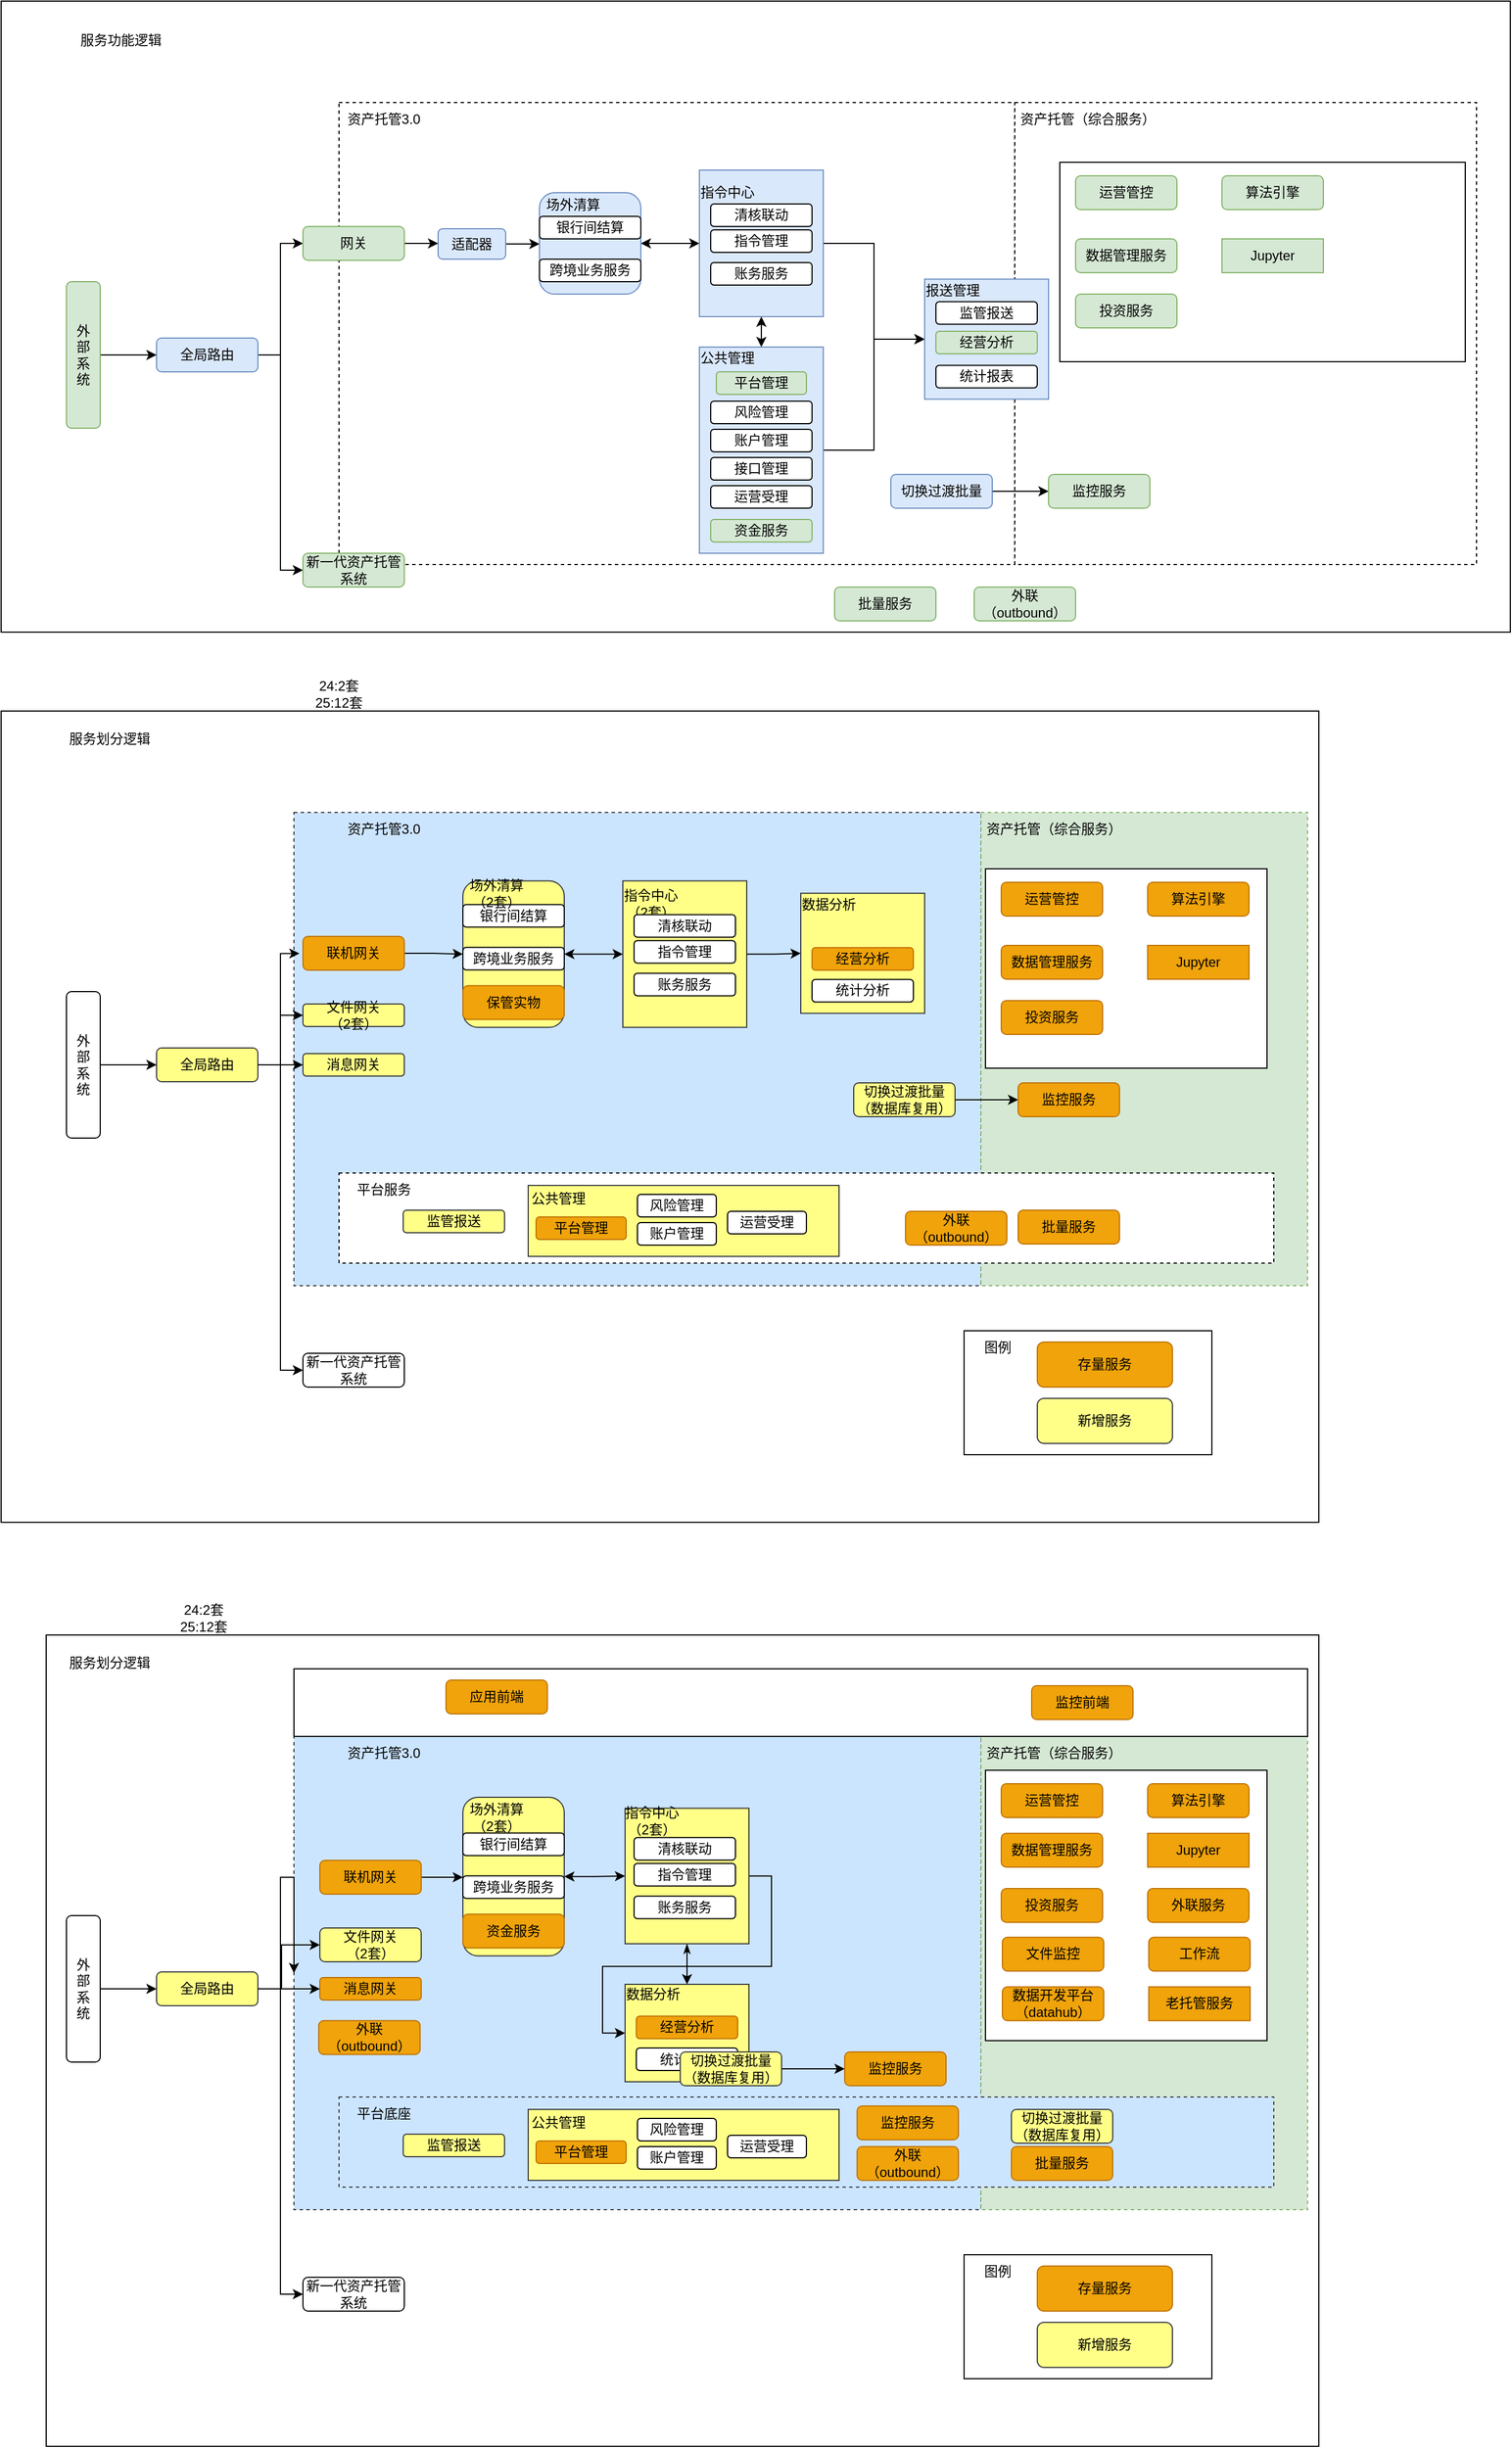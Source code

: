 <mxfile version="25.0.3">
  <diagram name="第 1 页" id="g7veUL_WX-F4NbfNP-a4">
    <mxGraphModel dx="2279" dy="1932" grid="1" gridSize="10" guides="1" tooltips="1" connect="1" arrows="1" fold="1" page="1" pageScale="1" pageWidth="827" pageHeight="1169" math="0" shadow="0">
      <root>
        <mxCell id="0" />
        <mxCell id="1" parent="0" />
        <mxCell id="0Vkvbfkp-Pfh3b7VRJ7F-2" value="" style="rounded=0;whiteSpace=wrap;html=1;" vertex="1" parent="1">
          <mxGeometry x="-160" y="-70" width="1340" height="560" as="geometry" />
        </mxCell>
        <mxCell id="0Vkvbfkp-Pfh3b7VRJ7F-57" style="edgeStyle=orthogonalEdgeStyle;rounded=0;orthogonalLoop=1;jettySize=auto;html=1;exitX=1;exitY=0.5;exitDx=0;exitDy=0;entryX=0;entryY=0.5;entryDx=0;entryDy=0;" edge="1" parent="1" source="0Vkvbfkp-Pfh3b7VRJ7F-50" target="0Vkvbfkp-Pfh3b7VRJ7F-56">
          <mxGeometry relative="1" as="geometry" />
        </mxCell>
        <mxCell id="0Vkvbfkp-Pfh3b7VRJ7F-127" style="edgeStyle=orthogonalEdgeStyle;rounded=0;orthogonalLoop=1;jettySize=auto;html=1;exitX=1;exitY=0.5;exitDx=0;exitDy=0;entryX=0;entryY=0.5;entryDx=0;entryDy=0;" edge="1" parent="1" source="0Vkvbfkp-Pfh3b7VRJ7F-50" target="0Vkvbfkp-Pfh3b7VRJ7F-126">
          <mxGeometry relative="1" as="geometry" />
        </mxCell>
        <mxCell id="0Vkvbfkp-Pfh3b7VRJ7F-50" value="全局路由" style="rounded=1;whiteSpace=wrap;html=1;fillColor=#dae8fc;strokeColor=#6c8ebf;" vertex="1" parent="1">
          <mxGeometry x="-22" y="229" width="90" height="30" as="geometry" />
        </mxCell>
        <mxCell id="0Vkvbfkp-Pfh3b7VRJ7F-54" value="" style="rounded=0;whiteSpace=wrap;html=1;dashed=1;" vertex="1" parent="1">
          <mxGeometry x="140" y="20" width="600" height="410" as="geometry" />
        </mxCell>
        <mxCell id="0Vkvbfkp-Pfh3b7VRJ7F-129" style="edgeStyle=orthogonalEdgeStyle;rounded=0;orthogonalLoop=1;jettySize=auto;html=1;exitX=1;exitY=0.5;exitDx=0;exitDy=0;entryX=0;entryY=0.5;entryDx=0;entryDy=0;" edge="1" parent="1" source="0Vkvbfkp-Pfh3b7VRJ7F-55" target="0Vkvbfkp-Pfh3b7VRJ7F-50">
          <mxGeometry relative="1" as="geometry" />
        </mxCell>
        <mxCell id="0Vkvbfkp-Pfh3b7VRJ7F-55" value="外&lt;div&gt;部&lt;/div&gt;&lt;div&gt;系&lt;/div&gt;&lt;div&gt;统&lt;/div&gt;" style="rounded=1;whiteSpace=wrap;html=1;fillColor=#d5e8d4;strokeColor=#82b366;" vertex="1" parent="1">
          <mxGeometry x="-102" y="179" width="30" height="130" as="geometry" />
        </mxCell>
        <mxCell id="0Vkvbfkp-Pfh3b7VRJ7F-56" value="新一代资产托管系统" style="rounded=1;whiteSpace=wrap;html=1;fillColor=#d5e8d4;strokeColor=#82b366;" vertex="1" parent="1">
          <mxGeometry x="108" y="420" width="90" height="30" as="geometry" />
        </mxCell>
        <mxCell id="0Vkvbfkp-Pfh3b7VRJ7F-88" value="" style="rounded=0;whiteSpace=wrap;html=1;dashed=1;" vertex="1" parent="1">
          <mxGeometry x="740" y="20" width="410" height="410" as="geometry" />
        </mxCell>
        <mxCell id="0Vkvbfkp-Pfh3b7VRJ7F-131" style="edgeStyle=orthogonalEdgeStyle;rounded=0;orthogonalLoop=1;jettySize=auto;html=1;exitX=1;exitY=0.5;exitDx=0;exitDy=0;entryX=0;entryY=0.5;entryDx=0;entryDy=0;" edge="1" parent="1" source="0Vkvbfkp-Pfh3b7VRJ7F-91" target="0Vkvbfkp-Pfh3b7VRJ7F-93">
          <mxGeometry relative="1" as="geometry" />
        </mxCell>
        <mxCell id="0Vkvbfkp-Pfh3b7VRJ7F-91" value="适配器" style="rounded=1;whiteSpace=wrap;html=1;fillColor=#dae8fc;strokeColor=#6c8ebf;" vertex="1" parent="1">
          <mxGeometry x="228" y="132" width="60" height="27" as="geometry" />
        </mxCell>
        <mxCell id="0Vkvbfkp-Pfh3b7VRJ7F-92" style="edgeStyle=orthogonalEdgeStyle;rounded=0;orthogonalLoop=1;jettySize=auto;html=1;exitX=1;exitY=0.5;exitDx=0;exitDy=0;entryX=0;entryY=0.5;entryDx=0;entryDy=0;startArrow=classic;startFill=1;" edge="1" parent="1" source="0Vkvbfkp-Pfh3b7VRJ7F-93" target="0Vkvbfkp-Pfh3b7VRJ7F-95">
          <mxGeometry relative="1" as="geometry" />
        </mxCell>
        <mxCell id="0Vkvbfkp-Pfh3b7VRJ7F-93" value="" style="rounded=1;whiteSpace=wrap;html=1;fillColor=#dae8fc;strokeColor=#6c8ebf;" vertex="1" parent="1">
          <mxGeometry x="318" y="100" width="90" height="90" as="geometry" />
        </mxCell>
        <mxCell id="0Vkvbfkp-Pfh3b7VRJ7F-94" style="edgeStyle=orthogonalEdgeStyle;rounded=0;orthogonalLoop=1;jettySize=auto;html=1;exitX=1;exitY=0.5;exitDx=0;exitDy=0;entryX=0;entryY=0.5;entryDx=0;entryDy=0;" edge="1" parent="1" source="0Vkvbfkp-Pfh3b7VRJ7F-95" target="0Vkvbfkp-Pfh3b7VRJ7F-110">
          <mxGeometry relative="1" as="geometry" />
        </mxCell>
        <mxCell id="0Vkvbfkp-Pfh3b7VRJ7F-95" value="" style="rounded=0;whiteSpace=wrap;html=1;fillColor=#dae8fc;strokeColor=#6c8ebf;" vertex="1" parent="1">
          <mxGeometry x="460" y="80" width="110" height="130" as="geometry" />
        </mxCell>
        <mxCell id="0Vkvbfkp-Pfh3b7VRJ7F-96" value="指令中心" style="text;html=1;align=center;verticalAlign=middle;whiteSpace=wrap;rounded=0;" vertex="1" parent="1">
          <mxGeometry x="460" y="90" width="50" height="20" as="geometry" />
        </mxCell>
        <mxCell id="0Vkvbfkp-Pfh3b7VRJ7F-97" value="&lt;span style=&quot;text-align: left;&quot;&gt;清核联动&lt;/span&gt;" style="rounded=1;whiteSpace=wrap;html=1;" vertex="1" parent="1">
          <mxGeometry x="470" y="110" width="90" height="20" as="geometry" />
        </mxCell>
        <mxCell id="0Vkvbfkp-Pfh3b7VRJ7F-98" value="&lt;span style=&quot;text-align: left;&quot;&gt;指令管理&lt;/span&gt;" style="rounded=1;whiteSpace=wrap;html=1;" vertex="1" parent="1">
          <mxGeometry x="470" y="133" width="90" height="20" as="geometry" />
        </mxCell>
        <mxCell id="0Vkvbfkp-Pfh3b7VRJ7F-99" value="&lt;span style=&quot;text-align: left;&quot;&gt;账务服务&lt;/span&gt;" style="rounded=1;whiteSpace=wrap;html=1;" vertex="1" parent="1">
          <mxGeometry x="470" y="162" width="90" height="20" as="geometry" />
        </mxCell>
        <mxCell id="0Vkvbfkp-Pfh3b7VRJ7F-100" value="&lt;span style=&quot;text-align: left;&quot;&gt;银行间结算&lt;/span&gt;" style="rounded=1;whiteSpace=wrap;html=1;" vertex="1" parent="1">
          <mxGeometry x="318" y="121" width="90" height="20" as="geometry" />
        </mxCell>
        <mxCell id="0Vkvbfkp-Pfh3b7VRJ7F-101" value="&lt;span style=&quot;text-align: left;&quot;&gt;跨境业务服务&lt;/span&gt;" style="rounded=1;whiteSpace=wrap;html=1;" vertex="1" parent="1">
          <mxGeometry x="318" y="159" width="90" height="20" as="geometry" />
        </mxCell>
        <mxCell id="0Vkvbfkp-Pfh3b7VRJ7F-102" style="edgeStyle=orthogonalEdgeStyle;rounded=0;orthogonalLoop=1;jettySize=auto;html=1;exitX=0.5;exitY=0;exitDx=0;exitDy=0;entryX=0.5;entryY=1;entryDx=0;entryDy=0;startArrow=classic;startFill=1;" edge="1" parent="1" source="0Vkvbfkp-Pfh3b7VRJ7F-104" target="0Vkvbfkp-Pfh3b7VRJ7F-95">
          <mxGeometry relative="1" as="geometry" />
        </mxCell>
        <mxCell id="0Vkvbfkp-Pfh3b7VRJ7F-103" style="edgeStyle=orthogonalEdgeStyle;rounded=0;orthogonalLoop=1;jettySize=auto;html=1;exitX=1;exitY=0.5;exitDx=0;exitDy=0;entryX=0;entryY=0.5;entryDx=0;entryDy=0;" edge="1" parent="1" source="0Vkvbfkp-Pfh3b7VRJ7F-104" target="0Vkvbfkp-Pfh3b7VRJ7F-110">
          <mxGeometry relative="1" as="geometry" />
        </mxCell>
        <mxCell id="0Vkvbfkp-Pfh3b7VRJ7F-104" value="" style="rounded=0;whiteSpace=wrap;html=1;fillColor=#dae8fc;strokeColor=#6c8ebf;" vertex="1" parent="1">
          <mxGeometry x="460" y="237" width="110" height="183" as="geometry" />
        </mxCell>
        <mxCell id="0Vkvbfkp-Pfh3b7VRJ7F-105" value="公共管理" style="text;html=1;align=center;verticalAlign=middle;whiteSpace=wrap;rounded=0;" vertex="1" parent="1">
          <mxGeometry x="460" y="237" width="50" height="20" as="geometry" />
        </mxCell>
        <mxCell id="0Vkvbfkp-Pfh3b7VRJ7F-107" value="&lt;span style=&quot;text-align: left;&quot;&gt;风险管理&lt;/span&gt;" style="rounded=1;whiteSpace=wrap;html=1;" vertex="1" parent="1">
          <mxGeometry x="470" y="285" width="90" height="20" as="geometry" />
        </mxCell>
        <mxCell id="0Vkvbfkp-Pfh3b7VRJ7F-108" value="&lt;span style=&quot;text-align: left;&quot;&gt;账户管理&lt;/span&gt;" style="rounded=1;whiteSpace=wrap;html=1;" vertex="1" parent="1">
          <mxGeometry x="470" y="310" width="90" height="20" as="geometry" />
        </mxCell>
        <mxCell id="0Vkvbfkp-Pfh3b7VRJ7F-109" value="&lt;span style=&quot;text-align: left;&quot;&gt;接口管理&lt;/span&gt;" style="rounded=1;whiteSpace=wrap;html=1;" vertex="1" parent="1">
          <mxGeometry x="470" y="335" width="90" height="20" as="geometry" />
        </mxCell>
        <mxCell id="0Vkvbfkp-Pfh3b7VRJ7F-110" value="" style="rounded=0;whiteSpace=wrap;html=1;fillColor=#dae8fc;strokeColor=#6c8ebf;" vertex="1" parent="1">
          <mxGeometry x="660" y="176.75" width="110" height="106.5" as="geometry" />
        </mxCell>
        <mxCell id="0Vkvbfkp-Pfh3b7VRJ7F-111" value="报送管理" style="text;html=1;align=center;verticalAlign=middle;whiteSpace=wrap;rounded=0;" vertex="1" parent="1">
          <mxGeometry x="660" y="176.75" width="50" height="20" as="geometry" />
        </mxCell>
        <mxCell id="0Vkvbfkp-Pfh3b7VRJ7F-112" value="&lt;span style=&quot;text-align: left;&quot;&gt;监管报送&lt;/span&gt;" style="rounded=1;whiteSpace=wrap;html=1;" vertex="1" parent="1">
          <mxGeometry x="670" y="196.75" width="90" height="20" as="geometry" />
        </mxCell>
        <mxCell id="0Vkvbfkp-Pfh3b7VRJ7F-113" value="&lt;div style=&quot;text-align: left;&quot;&gt;经营分析&lt;/div&gt;" style="rounded=1;whiteSpace=wrap;html=1;fillColor=#d5e8d4;strokeColor=#82b366;" vertex="1" parent="1">
          <mxGeometry x="670" y="223" width="90" height="20" as="geometry" />
        </mxCell>
        <mxCell id="0Vkvbfkp-Pfh3b7VRJ7F-156" style="edgeStyle=orthogonalEdgeStyle;rounded=0;orthogonalLoop=1;jettySize=auto;html=1;exitX=1;exitY=0.5;exitDx=0;exitDy=0;entryX=0;entryY=0.5;entryDx=0;entryDy=0;" edge="1" parent="1" source="0Vkvbfkp-Pfh3b7VRJ7F-114" target="0Vkvbfkp-Pfh3b7VRJ7F-152">
          <mxGeometry relative="1" as="geometry" />
        </mxCell>
        <mxCell id="0Vkvbfkp-Pfh3b7VRJ7F-114" value="切换过渡批量" style="rounded=1;whiteSpace=wrap;html=1;fillColor=#dae8fc;strokeColor=#6c8ebf;" vertex="1" parent="1">
          <mxGeometry x="630" y="350" width="90" height="30" as="geometry" />
        </mxCell>
        <mxCell id="0Vkvbfkp-Pfh3b7VRJ7F-115" value="&lt;span style=&quot;text-align: left;&quot;&gt;统计报表&lt;/span&gt;" style="rounded=1;whiteSpace=wrap;html=1;" vertex="1" parent="1">
          <mxGeometry x="670" y="253.25" width="90" height="20" as="geometry" />
        </mxCell>
        <mxCell id="0Vkvbfkp-Pfh3b7VRJ7F-118" value="场外清算" style="text;html=1;align=center;verticalAlign=middle;whiteSpace=wrap;rounded=0;" vertex="1" parent="1">
          <mxGeometry x="318" y="96" width="60" height="30" as="geometry" />
        </mxCell>
        <mxCell id="0Vkvbfkp-Pfh3b7VRJ7F-120" value="资产托管3.0" style="text;html=1;align=center;verticalAlign=middle;whiteSpace=wrap;rounded=0;" vertex="1" parent="1">
          <mxGeometry x="140" y="20" width="80" height="30" as="geometry" />
        </mxCell>
        <mxCell id="0Vkvbfkp-Pfh3b7VRJ7F-121" value="资产托管（综合服务）" style="text;html=1;align=center;verticalAlign=middle;whiteSpace=wrap;rounded=0;" vertex="1" parent="1">
          <mxGeometry x="740" y="20" width="130" height="30" as="geometry" />
        </mxCell>
        <mxCell id="0Vkvbfkp-Pfh3b7VRJ7F-132" style="edgeStyle=orthogonalEdgeStyle;rounded=0;orthogonalLoop=1;jettySize=auto;html=1;exitX=1;exitY=0.5;exitDx=0;exitDy=0;entryX=0;entryY=0.5;entryDx=0;entryDy=0;" edge="1" parent="1" source="0Vkvbfkp-Pfh3b7VRJ7F-126" target="0Vkvbfkp-Pfh3b7VRJ7F-91">
          <mxGeometry relative="1" as="geometry" />
        </mxCell>
        <mxCell id="0Vkvbfkp-Pfh3b7VRJ7F-126" value="网关" style="rounded=1;whiteSpace=wrap;html=1;fillColor=#d5e8d4;strokeColor=#82b366;" vertex="1" parent="1">
          <mxGeometry x="108" y="130" width="90" height="30" as="geometry" />
        </mxCell>
        <mxCell id="0Vkvbfkp-Pfh3b7VRJ7F-134" value="平台管理" style="rounded=1;whiteSpace=wrap;html=1;fillColor=#d5e8d4;strokeColor=#82b366;" vertex="1" parent="1">
          <mxGeometry x="475" y="259" width="80" height="20" as="geometry" />
        </mxCell>
        <mxCell id="0Vkvbfkp-Pfh3b7VRJ7F-142" value="" style="rounded=0;whiteSpace=wrap;html=1;" vertex="1" parent="1">
          <mxGeometry x="780" y="73" width="360" height="177" as="geometry" />
        </mxCell>
        <mxCell id="0Vkvbfkp-Pfh3b7VRJ7F-143" value="运营管控" style="rounded=1;whiteSpace=wrap;html=1;fillColor=#d5e8d4;strokeColor=#82b366;" vertex="1" parent="1">
          <mxGeometry x="794" y="85" width="90" height="30" as="geometry" />
        </mxCell>
        <mxCell id="0Vkvbfkp-Pfh3b7VRJ7F-144" value="数据管理服务" style="rounded=1;whiteSpace=wrap;html=1;fillColor=#d5e8d4;strokeColor=#82b366;" vertex="1" parent="1">
          <mxGeometry x="794" y="141" width="90" height="30" as="geometry" />
        </mxCell>
        <mxCell id="0Vkvbfkp-Pfh3b7VRJ7F-146" value="资金服务" style="rounded=1;whiteSpace=wrap;html=1;fillColor=#d5e8d4;strokeColor=#82b366;" vertex="1" parent="1">
          <mxGeometry x="470" y="390" width="90" height="20" as="geometry" />
        </mxCell>
        <mxCell id="0Vkvbfkp-Pfh3b7VRJ7F-147" value="投资服务" style="rounded=1;whiteSpace=wrap;html=1;fillColor=#d5e8d4;strokeColor=#82b366;" vertex="1" parent="1">
          <mxGeometry x="794" y="190" width="90" height="30" as="geometry" />
        </mxCell>
        <mxCell id="0Vkvbfkp-Pfh3b7VRJ7F-148" value="批量服务" style="rounded=1;whiteSpace=wrap;html=1;fillColor=#d5e8d4;strokeColor=#82b366;" vertex="1" parent="1">
          <mxGeometry x="580" y="450" width="90" height="30" as="geometry" />
        </mxCell>
        <mxCell id="0Vkvbfkp-Pfh3b7VRJ7F-149" value="外联（outbound）" style="rounded=1;whiteSpace=wrap;html=1;fillColor=#d5e8d4;strokeColor=#82b366;" vertex="1" parent="1">
          <mxGeometry x="704" y="450" width="90" height="30" as="geometry" />
        </mxCell>
        <mxCell id="0Vkvbfkp-Pfh3b7VRJ7F-150" value="算法引擎" style="rounded=1;whiteSpace=wrap;html=1;fillColor=#d5e8d4;strokeColor=#82b366;" vertex="1" parent="1">
          <mxGeometry x="924" y="85" width="90" height="30" as="geometry" />
        </mxCell>
        <mxCell id="0Vkvbfkp-Pfh3b7VRJ7F-151" value="Jupyter" style="rounded=1;whiteSpace=wrap;html=1;fillColor=#d5e8d4;strokeColor=#82b366;arcSize=0;" vertex="1" parent="1">
          <mxGeometry x="924" y="141" width="90" height="30" as="geometry" />
        </mxCell>
        <mxCell id="0Vkvbfkp-Pfh3b7VRJ7F-152" value="监控服务" style="rounded=1;whiteSpace=wrap;html=1;fillColor=#d5e8d4;strokeColor=#82b366;" vertex="1" parent="1">
          <mxGeometry x="770" y="350" width="90" height="30" as="geometry" />
        </mxCell>
        <mxCell id="0Vkvbfkp-Pfh3b7VRJ7F-155" value="&lt;span style=&quot;text-align: left;&quot;&gt;运营受理&lt;/span&gt;" style="rounded=1;whiteSpace=wrap;html=1;" vertex="1" parent="1">
          <mxGeometry x="470" y="360" width="90" height="20" as="geometry" />
        </mxCell>
        <mxCell id="0Vkvbfkp-Pfh3b7VRJ7F-158" value="&lt;meta charset=&quot;utf-8&quot;&gt;&lt;span style=&quot;color: rgb(0, 0, 0); font-family: Helvetica; font-size: 12px; font-style: normal; font-variant-ligatures: normal; font-variant-caps: normal; font-weight: 400; letter-spacing: normal; orphans: 2; text-align: center; text-indent: 0px; text-transform: none; widows: 2; word-spacing: 0px; -webkit-text-stroke-width: 0px; white-space: normal; background-color: rgb(251, 251, 251); text-decoration-thickness: initial; text-decoration-style: initial; text-decoration-color: initial; display: inline !important; float: none;&quot;&gt;服务功能逻辑&lt;/span&gt;" style="rounded=0;whiteSpace=wrap;html=1;" vertex="1" parent="1">
          <mxGeometry x="-160" y="560" width="1170" height="720" as="geometry" />
        </mxCell>
        <mxCell id="0Vkvbfkp-Pfh3b7VRJ7F-159" style="edgeStyle=orthogonalEdgeStyle;rounded=0;orthogonalLoop=1;jettySize=auto;html=1;exitX=1;exitY=0.5;exitDx=0;exitDy=0;entryX=0;entryY=0.5;entryDx=0;entryDy=0;" edge="1" parent="1" source="0Vkvbfkp-Pfh3b7VRJ7F-161" target="0Vkvbfkp-Pfh3b7VRJ7F-165">
          <mxGeometry relative="1" as="geometry" />
        </mxCell>
        <mxCell id="0Vkvbfkp-Pfh3b7VRJ7F-161" value="全局路由" style="rounded=1;whiteSpace=wrap;html=1;fillColor=#ffff88;strokeColor=#36393d;" vertex="1" parent="1">
          <mxGeometry x="-22" y="859" width="90" height="30" as="geometry" />
        </mxCell>
        <mxCell id="0Vkvbfkp-Pfh3b7VRJ7F-162" value="" style="rounded=0;whiteSpace=wrap;html=1;dashed=1;fillColor=#cce5ff;strokeColor=#36393d;" vertex="1" parent="1">
          <mxGeometry x="100" y="650" width="610" height="420" as="geometry" />
        </mxCell>
        <mxCell id="0Vkvbfkp-Pfh3b7VRJ7F-163" style="edgeStyle=orthogonalEdgeStyle;rounded=0;orthogonalLoop=1;jettySize=auto;html=1;exitX=1;exitY=0.5;exitDx=0;exitDy=0;entryX=0;entryY=0.5;entryDx=0;entryDy=0;" edge="1" parent="1" source="0Vkvbfkp-Pfh3b7VRJ7F-164" target="0Vkvbfkp-Pfh3b7VRJ7F-161">
          <mxGeometry relative="1" as="geometry" />
        </mxCell>
        <mxCell id="0Vkvbfkp-Pfh3b7VRJ7F-164" value="外&lt;div&gt;部&lt;/div&gt;&lt;div&gt;系&lt;/div&gt;&lt;div&gt;统&lt;/div&gt;" style="rounded=1;whiteSpace=wrap;html=1;" vertex="1" parent="1">
          <mxGeometry x="-102" y="809" width="30" height="130" as="geometry" />
        </mxCell>
        <mxCell id="0Vkvbfkp-Pfh3b7VRJ7F-165" value="新一代资产托管系统" style="rounded=1;whiteSpace=wrap;html=1;" vertex="1" parent="1">
          <mxGeometry x="108" y="1130" width="90" height="30" as="geometry" />
        </mxCell>
        <mxCell id="0Vkvbfkp-Pfh3b7VRJ7F-166" value="" style="rounded=0;whiteSpace=wrap;html=1;dashed=1;fillColor=#d5e8d4;strokeColor=#82b366;" vertex="1" parent="1">
          <mxGeometry x="710" y="650" width="290" height="420" as="geometry" />
        </mxCell>
        <mxCell id="0Vkvbfkp-Pfh3b7VRJ7F-169" style="edgeStyle=orthogonalEdgeStyle;rounded=0;orthogonalLoop=1;jettySize=auto;html=1;exitX=1;exitY=0.5;exitDx=0;exitDy=0;entryX=0;entryY=0.5;entryDx=0;entryDy=0;startArrow=classic;startFill=1;" edge="1" parent="1" source="0Vkvbfkp-Pfh3b7VRJ7F-170" target="0Vkvbfkp-Pfh3b7VRJ7F-172">
          <mxGeometry relative="1" as="geometry" />
        </mxCell>
        <mxCell id="0Vkvbfkp-Pfh3b7VRJ7F-170" value="" style="rounded=1;whiteSpace=wrap;html=1;fillColor=#ffff88;strokeColor=#36393d;" vertex="1" parent="1">
          <mxGeometry x="250" y="710.75" width="90" height="130" as="geometry" />
        </mxCell>
        <mxCell id="0Vkvbfkp-Pfh3b7VRJ7F-171" style="edgeStyle=orthogonalEdgeStyle;rounded=0;orthogonalLoop=1;jettySize=auto;html=1;exitX=1;exitY=0.5;exitDx=0;exitDy=0;entryX=0;entryY=0.5;entryDx=0;entryDy=0;" edge="1" parent="1" source="0Vkvbfkp-Pfh3b7VRJ7F-172" target="0Vkvbfkp-Pfh3b7VRJ7F-186">
          <mxGeometry relative="1" as="geometry" />
        </mxCell>
        <mxCell id="0Vkvbfkp-Pfh3b7VRJ7F-172" value="" style="rounded=0;whiteSpace=wrap;html=1;fillColor=#ffff88;strokeColor=#36393d;" vertex="1" parent="1">
          <mxGeometry x="392" y="710.75" width="110" height="130" as="geometry" />
        </mxCell>
        <mxCell id="0Vkvbfkp-Pfh3b7VRJ7F-173" value="指令中心（2套）" style="text;html=1;align=center;verticalAlign=middle;whiteSpace=wrap;rounded=0;" vertex="1" parent="1">
          <mxGeometry x="392" y="720.75" width="50" height="20" as="geometry" />
        </mxCell>
        <mxCell id="0Vkvbfkp-Pfh3b7VRJ7F-174" value="&lt;span style=&quot;text-align: left;&quot;&gt;清核联动&lt;/span&gt;" style="rounded=1;whiteSpace=wrap;html=1;" vertex="1" parent="1">
          <mxGeometry x="402" y="740.75" width="90" height="20" as="geometry" />
        </mxCell>
        <mxCell id="0Vkvbfkp-Pfh3b7VRJ7F-175" value="&lt;span style=&quot;text-align: left;&quot;&gt;指令管理&lt;/span&gt;" style="rounded=1;whiteSpace=wrap;html=1;" vertex="1" parent="1">
          <mxGeometry x="402" y="763.75" width="90" height="20" as="geometry" />
        </mxCell>
        <mxCell id="0Vkvbfkp-Pfh3b7VRJ7F-176" value="&lt;span style=&quot;text-align: left;&quot;&gt;账务服务&lt;/span&gt;" style="rounded=1;whiteSpace=wrap;html=1;" vertex="1" parent="1">
          <mxGeometry x="402" y="792.75" width="90" height="20" as="geometry" />
        </mxCell>
        <mxCell id="0Vkvbfkp-Pfh3b7VRJ7F-177" value="&lt;span style=&quot;text-align: left;&quot;&gt;银行间结算&lt;/span&gt;" style="rounded=1;whiteSpace=wrap;html=1;" vertex="1" parent="1">
          <mxGeometry x="250" y="731.75" width="90" height="20" as="geometry" />
        </mxCell>
        <mxCell id="0Vkvbfkp-Pfh3b7VRJ7F-178" value="&lt;span style=&quot;text-align: left;&quot;&gt;跨境业务服务&lt;/span&gt;" style="rounded=1;whiteSpace=wrap;html=1;" vertex="1" parent="1">
          <mxGeometry x="250" y="769.75" width="90" height="20" as="geometry" />
        </mxCell>
        <mxCell id="0Vkvbfkp-Pfh3b7VRJ7F-185" value="&lt;span style=&quot;text-align: left; background-color: initial;&quot;&gt;文件网关&lt;/span&gt;&lt;div&gt;&lt;span style=&quot;text-align: left; background-color: initial;&quot;&gt;（2套）&lt;/span&gt;&lt;/div&gt;" style="rounded=1;whiteSpace=wrap;html=1;fillColor=#ffff88;strokeColor=#36393d;" vertex="1" parent="1">
          <mxGeometry x="108" y="820" width="90" height="20" as="geometry" />
        </mxCell>
        <mxCell id="0Vkvbfkp-Pfh3b7VRJ7F-186" value="" style="rounded=0;whiteSpace=wrap;html=1;fillColor=#ffff88;strokeColor=#36393d;" vertex="1" parent="1">
          <mxGeometry x="550" y="721.75" width="110" height="106.5" as="geometry" />
        </mxCell>
        <mxCell id="0Vkvbfkp-Pfh3b7VRJ7F-187" value="数据分析" style="text;html=1;align=center;verticalAlign=middle;whiteSpace=wrap;rounded=0;" vertex="1" parent="1">
          <mxGeometry x="550" y="721.75" width="50" height="20" as="geometry" />
        </mxCell>
        <mxCell id="0Vkvbfkp-Pfh3b7VRJ7F-189" value="&lt;div style=&quot;text-align: left;&quot;&gt;经营分析&lt;/div&gt;" style="rounded=1;whiteSpace=wrap;html=1;fillColor=#f0a30a;strokeColor=#BD7000;fontColor=#000000;" vertex="1" parent="1">
          <mxGeometry x="560" y="770" width="90" height="20" as="geometry" />
        </mxCell>
        <mxCell id="0Vkvbfkp-Pfh3b7VRJ7F-190" style="edgeStyle=orthogonalEdgeStyle;rounded=0;orthogonalLoop=1;jettySize=auto;html=1;exitX=1;exitY=0.5;exitDx=0;exitDy=0;entryX=0;entryY=0.5;entryDx=0;entryDy=0;" edge="1" parent="1" source="0Vkvbfkp-Pfh3b7VRJ7F-191" target="0Vkvbfkp-Pfh3b7VRJ7F-208">
          <mxGeometry relative="1" as="geometry" />
        </mxCell>
        <mxCell id="0Vkvbfkp-Pfh3b7VRJ7F-191" value="切换过渡批量&lt;div&gt;（数据库复用）&lt;/div&gt;" style="rounded=1;whiteSpace=wrap;html=1;fillColor=#ffff88;strokeColor=#36393d;" vertex="1" parent="1">
          <mxGeometry x="597" y="890" width="90" height="30" as="geometry" />
        </mxCell>
        <mxCell id="0Vkvbfkp-Pfh3b7VRJ7F-192" value="&lt;span style=&quot;text-align: left;&quot;&gt;统计分析&lt;/span&gt;" style="rounded=1;whiteSpace=wrap;html=1;" vertex="1" parent="1">
          <mxGeometry x="560" y="798.25" width="90" height="20" as="geometry" />
        </mxCell>
        <mxCell id="0Vkvbfkp-Pfh3b7VRJ7F-193" value="场外清算（2套）" style="text;html=1;align=center;verticalAlign=middle;whiteSpace=wrap;rounded=0;" vertex="1" parent="1">
          <mxGeometry x="250" y="706.75" width="60" height="30" as="geometry" />
        </mxCell>
        <mxCell id="0Vkvbfkp-Pfh3b7VRJ7F-194" value="资产托管3.0" style="text;html=1;align=center;verticalAlign=middle;whiteSpace=wrap;rounded=0;" vertex="1" parent="1">
          <mxGeometry x="140" y="650" width="80" height="30" as="geometry" />
        </mxCell>
        <mxCell id="0Vkvbfkp-Pfh3b7VRJ7F-195" value="资产托管（综合服务）" style="text;html=1;align=center;verticalAlign=middle;whiteSpace=wrap;rounded=0;" vertex="1" parent="1">
          <mxGeometry x="710" y="650" width="130" height="30" as="geometry" />
        </mxCell>
        <mxCell id="0Vkvbfkp-Pfh3b7VRJ7F-196" style="edgeStyle=orthogonalEdgeStyle;rounded=0;orthogonalLoop=1;jettySize=auto;html=1;exitX=1;exitY=0.5;exitDx=0;exitDy=0;entryX=0;entryY=0.5;entryDx=0;entryDy=0;" edge="1" parent="1" source="0Vkvbfkp-Pfh3b7VRJ7F-197" target="0Vkvbfkp-Pfh3b7VRJ7F-170">
          <mxGeometry relative="1" as="geometry">
            <mxPoint x="228" y="775.5" as="targetPoint" />
          </mxGeometry>
        </mxCell>
        <mxCell id="0Vkvbfkp-Pfh3b7VRJ7F-197" value="联机网关" style="rounded=1;whiteSpace=wrap;html=1;fillColor=#f0a30a;strokeColor=#BD7000;fontColor=#000000;" vertex="1" parent="1">
          <mxGeometry x="108" y="760" width="90" height="30" as="geometry" />
        </mxCell>
        <mxCell id="0Vkvbfkp-Pfh3b7VRJ7F-199" value="" style="rounded=0;whiteSpace=wrap;html=1;" vertex="1" parent="1">
          <mxGeometry x="714" y="700" width="250" height="177" as="geometry" />
        </mxCell>
        <mxCell id="0Vkvbfkp-Pfh3b7VRJ7F-200" value="运营管控" style="rounded=1;whiteSpace=wrap;html=1;fillColor=#f0a30a;strokeColor=#BD7000;fontColor=#000000;" vertex="1" parent="1">
          <mxGeometry x="728" y="712" width="90" height="30" as="geometry" />
        </mxCell>
        <mxCell id="0Vkvbfkp-Pfh3b7VRJ7F-201" value="数据管理服务" style="rounded=1;whiteSpace=wrap;html=1;fillColor=#f0a30a;strokeColor=#BD7000;fontColor=#000000;" vertex="1" parent="1">
          <mxGeometry x="728" y="768" width="90" height="30" as="geometry" />
        </mxCell>
        <mxCell id="0Vkvbfkp-Pfh3b7VRJ7F-202" value="&lt;div&gt;保管&lt;span style=&quot;background-color: initial;&quot;&gt;实物&lt;/span&gt;&lt;/div&gt;" style="rounded=1;whiteSpace=wrap;html=1;fillColor=#f0a30a;strokeColor=#BD7000;fontColor=#000000;" vertex="1" parent="1">
          <mxGeometry x="250" y="803.75" width="90" height="30" as="geometry" />
        </mxCell>
        <mxCell id="0Vkvbfkp-Pfh3b7VRJ7F-203" value="投资服务" style="rounded=1;whiteSpace=wrap;html=1;fillColor=#f0a30a;strokeColor=#BD7000;fontColor=#000000;" vertex="1" parent="1">
          <mxGeometry x="728" y="817" width="90" height="30" as="geometry" />
        </mxCell>
        <mxCell id="0Vkvbfkp-Pfh3b7VRJ7F-206" value="算法引擎" style="rounded=1;whiteSpace=wrap;html=1;fillColor=#f0a30a;strokeColor=#BD7000;fontColor=#000000;" vertex="1" parent="1">
          <mxGeometry x="858" y="712" width="90" height="30" as="geometry" />
        </mxCell>
        <mxCell id="0Vkvbfkp-Pfh3b7VRJ7F-207" value="Jupyter" style="rounded=1;whiteSpace=wrap;html=1;fillColor=#f0a30a;strokeColor=#BD7000;arcSize=0;fontColor=#000000;" vertex="1" parent="1">
          <mxGeometry x="858" y="768" width="90" height="30" as="geometry" />
        </mxCell>
        <mxCell id="0Vkvbfkp-Pfh3b7VRJ7F-208" value="监控服务" style="rounded=1;whiteSpace=wrap;html=1;fillColor=#f0a30a;strokeColor=#BD7000;fontColor=#000000;" vertex="1" parent="1">
          <mxGeometry x="743" y="890" width="90" height="30" as="geometry" />
        </mxCell>
        <mxCell id="0Vkvbfkp-Pfh3b7VRJ7F-210" value="&lt;span style=&quot;text-align: left; background-color: initial;&quot;&gt;消息网关&lt;/span&gt;" style="rounded=1;whiteSpace=wrap;html=1;fillColor=#ffff88;strokeColor=#36393d;" vertex="1" parent="1">
          <mxGeometry x="108" y="864" width="90" height="20" as="geometry" />
        </mxCell>
        <mxCell id="0Vkvbfkp-Pfh3b7VRJ7F-211" value="24:2套&lt;div&gt;25:12套&lt;/div&gt;" style="text;html=1;align=center;verticalAlign=middle;whiteSpace=wrap;rounded=0;" vertex="1" parent="1">
          <mxGeometry x="110" y="530" width="60" height="30" as="geometry" />
        </mxCell>
        <mxCell id="0Vkvbfkp-Pfh3b7VRJ7F-213" value="服务功能逻辑" style="text;html=1;align=center;verticalAlign=middle;whiteSpace=wrap;rounded=0;" vertex="1" parent="1">
          <mxGeometry x="-117" y="-50" width="127" height="30" as="geometry" />
        </mxCell>
        <mxCell id="0Vkvbfkp-Pfh3b7VRJ7F-214" value="服务划分逻辑" style="text;html=1;align=center;verticalAlign=middle;whiteSpace=wrap;rounded=0;" vertex="1" parent="1">
          <mxGeometry x="-127" y="570" width="127" height="30" as="geometry" />
        </mxCell>
        <mxCell id="0Vkvbfkp-Pfh3b7VRJ7F-215" value="" style="rounded=0;whiteSpace=wrap;html=1;" vertex="1" parent="1">
          <mxGeometry x="695" y="1110" width="220" height="110" as="geometry" />
        </mxCell>
        <mxCell id="0Vkvbfkp-Pfh3b7VRJ7F-216" value="存量服务" style="rounded=1;whiteSpace=wrap;html=1;fillColor=#f0a30a;strokeColor=#BD7000;fontColor=#000000;" vertex="1" parent="1">
          <mxGeometry x="760" y="1120" width="120" height="40" as="geometry" />
        </mxCell>
        <mxCell id="0Vkvbfkp-Pfh3b7VRJ7F-217" value="新增服务" style="rounded=1;whiteSpace=wrap;html=1;fillColor=#ffff88;strokeColor=#36393d;" vertex="1" parent="1">
          <mxGeometry x="760" y="1170" width="120" height="40" as="geometry" />
        </mxCell>
        <mxCell id="0Vkvbfkp-Pfh3b7VRJ7F-218" value="图例" style="text;html=1;align=center;verticalAlign=middle;whiteSpace=wrap;rounded=0;" vertex="1" parent="1">
          <mxGeometry x="695" y="1110" width="60" height="30" as="geometry" />
        </mxCell>
        <mxCell id="0Vkvbfkp-Pfh3b7VRJ7F-225" style="edgeStyle=orthogonalEdgeStyle;rounded=0;orthogonalLoop=1;jettySize=auto;html=1;exitX=1;exitY=0.5;exitDx=0;exitDy=0;entryX=0.008;entryY=0.298;entryDx=0;entryDy=0;entryPerimeter=0;" edge="1" parent="1" source="0Vkvbfkp-Pfh3b7VRJ7F-161" target="0Vkvbfkp-Pfh3b7VRJ7F-162">
          <mxGeometry relative="1" as="geometry">
            <Array as="points">
              <mxPoint x="88" y="874" />
              <mxPoint x="88" y="775" />
            </Array>
          </mxGeometry>
        </mxCell>
        <mxCell id="0Vkvbfkp-Pfh3b7VRJ7F-226" style="edgeStyle=orthogonalEdgeStyle;rounded=0;orthogonalLoop=1;jettySize=auto;html=1;exitX=1;exitY=0.5;exitDx=0;exitDy=0;entryX=0;entryY=0.5;entryDx=0;entryDy=0;shadow=0;" edge="1" parent="1" source="0Vkvbfkp-Pfh3b7VRJ7F-161" target="0Vkvbfkp-Pfh3b7VRJ7F-185">
          <mxGeometry relative="1" as="geometry" />
        </mxCell>
        <mxCell id="0Vkvbfkp-Pfh3b7VRJ7F-227" style="edgeStyle=orthogonalEdgeStyle;rounded=0;orthogonalLoop=1;jettySize=auto;html=1;exitX=1;exitY=0.5;exitDx=0;exitDy=0;entryX=0;entryY=0.5;entryDx=0;entryDy=0;" edge="1" parent="1" source="0Vkvbfkp-Pfh3b7VRJ7F-161" target="0Vkvbfkp-Pfh3b7VRJ7F-210">
          <mxGeometry relative="1" as="geometry" />
        </mxCell>
        <mxCell id="0Vkvbfkp-Pfh3b7VRJ7F-229" value="" style="rounded=0;whiteSpace=wrap;html=1;dashed=1;" vertex="1" parent="1">
          <mxGeometry x="140" y="970" width="830" height="80" as="geometry" />
        </mxCell>
        <mxCell id="0Vkvbfkp-Pfh3b7VRJ7F-230" value="" style="rounded=0;whiteSpace=wrap;html=1;fillColor=#ffff88;strokeColor=#36393d;" vertex="1" parent="1">
          <mxGeometry x="308" y="981" width="276" height="63" as="geometry" />
        </mxCell>
        <mxCell id="0Vkvbfkp-Pfh3b7VRJ7F-231" value="公共管理" style="text;html=1;align=center;verticalAlign=middle;whiteSpace=wrap;rounded=0;" vertex="1" parent="1">
          <mxGeometry x="310" y="983" width="50" height="20" as="geometry" />
        </mxCell>
        <mxCell id="0Vkvbfkp-Pfh3b7VRJ7F-232" value="&lt;span style=&quot;text-align: left;&quot;&gt;风险管理&lt;/span&gt;" style="rounded=1;whiteSpace=wrap;html=1;" vertex="1" parent="1">
          <mxGeometry x="405" y="989" width="70" height="20" as="geometry" />
        </mxCell>
        <mxCell id="0Vkvbfkp-Pfh3b7VRJ7F-233" value="&lt;span style=&quot;text-align: left;&quot;&gt;账户管理&lt;/span&gt;" style="rounded=1;whiteSpace=wrap;html=1;" vertex="1" parent="1">
          <mxGeometry x="405" y="1014" width="70" height="20" as="geometry" />
        </mxCell>
        <mxCell id="0Vkvbfkp-Pfh3b7VRJ7F-234" value="&lt;span style=&quot;text-align: left;&quot;&gt;监管报送&lt;/span&gt;" style="rounded=1;whiteSpace=wrap;html=1;fillColor=#ffff88;strokeColor=#36393d;" vertex="1" parent="1">
          <mxGeometry x="197" y="1003" width="90" height="20" as="geometry" />
        </mxCell>
        <mxCell id="0Vkvbfkp-Pfh3b7VRJ7F-235" value="平台管理" style="rounded=1;whiteSpace=wrap;html=1;fillColor=#f0a30a;strokeColor=#BD7000;fontColor=#000000;" vertex="1" parent="1">
          <mxGeometry x="315" y="1009" width="80" height="20" as="geometry" />
        </mxCell>
        <mxCell id="0Vkvbfkp-Pfh3b7VRJ7F-236" value="批量服务" style="rounded=1;whiteSpace=wrap;html=1;fillColor=#f0a30a;strokeColor=#BD7000;fontColor=#000000;" vertex="1" parent="1">
          <mxGeometry x="743" y="1003" width="90" height="30" as="geometry" />
        </mxCell>
        <mxCell id="0Vkvbfkp-Pfh3b7VRJ7F-237" value="外联（outbound）" style="rounded=1;whiteSpace=wrap;html=1;fillColor=#f0a30a;strokeColor=#BD7000;fontColor=#000000;" vertex="1" parent="1">
          <mxGeometry x="643" y="1004" width="90" height="30" as="geometry" />
        </mxCell>
        <mxCell id="0Vkvbfkp-Pfh3b7VRJ7F-238" value="&lt;span style=&quot;text-align: left;&quot;&gt;运营受理&lt;/span&gt;" style="rounded=1;whiteSpace=wrap;html=1;" vertex="1" parent="1">
          <mxGeometry x="485" y="1004" width="70" height="20" as="geometry" />
        </mxCell>
        <mxCell id="0Vkvbfkp-Pfh3b7VRJ7F-239" value="平台服务" style="text;html=1;align=center;verticalAlign=middle;whiteSpace=wrap;rounded=0;" vertex="1" parent="1">
          <mxGeometry x="140" y="970" width="80" height="30" as="geometry" />
        </mxCell>
        <mxCell id="0Vkvbfkp-Pfh3b7VRJ7F-240" value="&lt;meta charset=&quot;utf-8&quot;&gt;&lt;span style=&quot;color: rgb(0, 0, 0); font-family: Helvetica; font-size: 12px; font-style: normal; font-variant-ligatures: normal; font-variant-caps: normal; font-weight: 400; letter-spacing: normal; orphans: 2; text-align: center; text-indent: 0px; text-transform: none; widows: 2; word-spacing: 0px; -webkit-text-stroke-width: 0px; white-space: normal; background-color: rgb(251, 251, 251); text-decoration-thickness: initial; text-decoration-style: initial; text-decoration-color: initial; display: inline !important; float: none;&quot;&gt;服务功能逻辑&lt;/span&gt;" style="rounded=0;whiteSpace=wrap;html=1;" vertex="1" parent="1">
          <mxGeometry x="-120" y="1380" width="1130" height="720" as="geometry" />
        </mxCell>
        <mxCell id="0Vkvbfkp-Pfh3b7VRJ7F-241" style="edgeStyle=orthogonalEdgeStyle;rounded=0;orthogonalLoop=1;jettySize=auto;html=1;exitX=1;exitY=0.5;exitDx=0;exitDy=0;entryX=0;entryY=0.5;entryDx=0;entryDy=0;" edge="1" parent="1" source="0Vkvbfkp-Pfh3b7VRJ7F-242" target="0Vkvbfkp-Pfh3b7VRJ7F-246">
          <mxGeometry relative="1" as="geometry" />
        </mxCell>
        <mxCell id="0Vkvbfkp-Pfh3b7VRJ7F-242" value="全局路由" style="rounded=1;whiteSpace=wrap;html=1;fillColor=#ffff88;strokeColor=#36393d;" vertex="1" parent="1">
          <mxGeometry x="-22" y="1679" width="90" height="30" as="geometry" />
        </mxCell>
        <mxCell id="0Vkvbfkp-Pfh3b7VRJ7F-243" value="" style="rounded=0;whiteSpace=wrap;html=1;dashed=1;fillColor=#cce5ff;strokeColor=#36393d;" vertex="1" parent="1">
          <mxGeometry x="100" y="1470" width="610" height="420" as="geometry" />
        </mxCell>
        <mxCell id="0Vkvbfkp-Pfh3b7VRJ7F-244" style="edgeStyle=orthogonalEdgeStyle;rounded=0;orthogonalLoop=1;jettySize=auto;html=1;exitX=1;exitY=0.5;exitDx=0;exitDy=0;entryX=0;entryY=0.5;entryDx=0;entryDy=0;" edge="1" parent="1" source="0Vkvbfkp-Pfh3b7VRJ7F-245" target="0Vkvbfkp-Pfh3b7VRJ7F-242">
          <mxGeometry relative="1" as="geometry" />
        </mxCell>
        <mxCell id="0Vkvbfkp-Pfh3b7VRJ7F-245" value="外&lt;div&gt;部&lt;/div&gt;&lt;div&gt;系&lt;/div&gt;&lt;div&gt;统&lt;/div&gt;" style="rounded=1;whiteSpace=wrap;html=1;" vertex="1" parent="1">
          <mxGeometry x="-102" y="1629" width="30" height="130" as="geometry" />
        </mxCell>
        <mxCell id="0Vkvbfkp-Pfh3b7VRJ7F-246" value="新一代资产托管系统" style="rounded=1;whiteSpace=wrap;html=1;" vertex="1" parent="1">
          <mxGeometry x="108" y="1950" width="90" height="30" as="geometry" />
        </mxCell>
        <mxCell id="0Vkvbfkp-Pfh3b7VRJ7F-247" value="" style="rounded=0;whiteSpace=wrap;html=1;dashed=1;fillColor=#d5e8d4;strokeColor=#82b366;" vertex="1" parent="1">
          <mxGeometry x="710" y="1470" width="290" height="420" as="geometry" />
        </mxCell>
        <mxCell id="0Vkvbfkp-Pfh3b7VRJ7F-248" style="edgeStyle=orthogonalEdgeStyle;rounded=0;orthogonalLoop=1;jettySize=auto;html=1;exitX=1;exitY=0.5;exitDx=0;exitDy=0;entryX=0;entryY=0.5;entryDx=0;entryDy=0;startArrow=classic;startFill=1;" edge="1" parent="1" source="0Vkvbfkp-Pfh3b7VRJ7F-249" target="0Vkvbfkp-Pfh3b7VRJ7F-251">
          <mxGeometry relative="1" as="geometry" />
        </mxCell>
        <mxCell id="0Vkvbfkp-Pfh3b7VRJ7F-249" value="" style="rounded=1;whiteSpace=wrap;html=1;fillColor=#ffff88;strokeColor=#36393d;" vertex="1" parent="1">
          <mxGeometry x="250" y="1524" width="90" height="140.75" as="geometry" />
        </mxCell>
        <mxCell id="0Vkvbfkp-Pfh3b7VRJ7F-321" style="edgeStyle=orthogonalEdgeStyle;rounded=0;orthogonalLoop=1;jettySize=auto;html=1;exitX=0.5;exitY=1;exitDx=0;exitDy=0;entryX=0.5;entryY=0;entryDx=0;entryDy=0;startArrow=classicThin;startFill=1;" edge="1" parent="1" source="0Vkvbfkp-Pfh3b7VRJ7F-251" target="0Vkvbfkp-Pfh3b7VRJ7F-259">
          <mxGeometry relative="1" as="geometry" />
        </mxCell>
        <mxCell id="0Vkvbfkp-Pfh3b7VRJ7F-250" style="edgeStyle=orthogonalEdgeStyle;rounded=0;orthogonalLoop=1;jettySize=auto;html=1;exitX=1;exitY=0.5;exitDx=0;exitDy=0;entryX=0;entryY=0.5;entryDx=0;entryDy=0;" edge="1" parent="1" source="0Vkvbfkp-Pfh3b7VRJ7F-251" target="0Vkvbfkp-Pfh3b7VRJ7F-259">
          <mxGeometry relative="1" as="geometry" />
        </mxCell>
        <mxCell id="0Vkvbfkp-Pfh3b7VRJ7F-251" value="" style="rounded=0;whiteSpace=wrap;html=1;fillColor=#ffff88;strokeColor=#36393d;" vertex="1" parent="1">
          <mxGeometry x="394" y="1533.75" width="110" height="120.25" as="geometry" />
        </mxCell>
        <mxCell id="0Vkvbfkp-Pfh3b7VRJ7F-252" value="指令中心（2套）" style="text;html=1;align=center;verticalAlign=middle;whiteSpace=wrap;rounded=0;" vertex="1" parent="1">
          <mxGeometry x="393" y="1534.75" width="50" height="20" as="geometry" />
        </mxCell>
        <mxCell id="0Vkvbfkp-Pfh3b7VRJ7F-253" value="&lt;span style=&quot;text-align: left;&quot;&gt;清核联动&lt;/span&gt;" style="rounded=1;whiteSpace=wrap;html=1;" vertex="1" parent="1">
          <mxGeometry x="402" y="1559.75" width="90" height="20" as="geometry" />
        </mxCell>
        <mxCell id="0Vkvbfkp-Pfh3b7VRJ7F-254" value="&lt;span style=&quot;text-align: left;&quot;&gt;指令管理&lt;/span&gt;" style="rounded=1;whiteSpace=wrap;html=1;" vertex="1" parent="1">
          <mxGeometry x="402" y="1582.75" width="90" height="20" as="geometry" />
        </mxCell>
        <mxCell id="0Vkvbfkp-Pfh3b7VRJ7F-255" value="&lt;span style=&quot;text-align: left;&quot;&gt;账务服务&lt;/span&gt;" style="rounded=1;whiteSpace=wrap;html=1;" vertex="1" parent="1">
          <mxGeometry x="402" y="1611.75" width="90" height="20" as="geometry" />
        </mxCell>
        <mxCell id="0Vkvbfkp-Pfh3b7VRJ7F-256" value="&lt;span style=&quot;text-align: left;&quot;&gt;银行间结算&lt;/span&gt;" style="rounded=1;whiteSpace=wrap;html=1;" vertex="1" parent="1">
          <mxGeometry x="250" y="1555.75" width="90" height="20" as="geometry" />
        </mxCell>
        <mxCell id="0Vkvbfkp-Pfh3b7VRJ7F-257" value="&lt;span style=&quot;text-align: left;&quot;&gt;跨境业务服务&lt;/span&gt;" style="rounded=1;whiteSpace=wrap;html=1;" vertex="1" parent="1">
          <mxGeometry x="250" y="1593.75" width="90" height="20" as="geometry" />
        </mxCell>
        <mxCell id="0Vkvbfkp-Pfh3b7VRJ7F-258" value="&lt;span style=&quot;text-align: left; background-color: initial;&quot;&gt;文件网关&lt;/span&gt;&lt;div&gt;&lt;span style=&quot;text-align: left; background-color: initial;&quot;&gt;（2套）&lt;/span&gt;&lt;/div&gt;" style="rounded=1;whiteSpace=wrap;html=1;fillColor=#ffff88;strokeColor=#36393d;" vertex="1" parent="1">
          <mxGeometry x="123" y="1640" width="90" height="30" as="geometry" />
        </mxCell>
        <mxCell id="0Vkvbfkp-Pfh3b7VRJ7F-259" value="" style="rounded=0;whiteSpace=wrap;html=1;fillColor=#ffff88;strokeColor=#36393d;" vertex="1" parent="1">
          <mxGeometry x="394" y="1690" width="110" height="86.5" as="geometry" />
        </mxCell>
        <mxCell id="0Vkvbfkp-Pfh3b7VRJ7F-260" value="数据分析" style="text;html=1;align=center;verticalAlign=middle;whiteSpace=wrap;rounded=0;" vertex="1" parent="1">
          <mxGeometry x="394" y="1689" width="50" height="20" as="geometry" />
        </mxCell>
        <mxCell id="0Vkvbfkp-Pfh3b7VRJ7F-261" value="&lt;div style=&quot;text-align: left;&quot;&gt;经营分析&lt;/div&gt;" style="rounded=1;whiteSpace=wrap;html=1;fillColor=#f0a30a;strokeColor=#BD7000;fontColor=#000000;" vertex="1" parent="1">
          <mxGeometry x="404" y="1718.25" width="90" height="20" as="geometry" />
        </mxCell>
        <mxCell id="0Vkvbfkp-Pfh3b7VRJ7F-264" value="&lt;span style=&quot;text-align: left;&quot;&gt;统计分析&lt;/span&gt;" style="rounded=1;whiteSpace=wrap;html=1;" vertex="1" parent="1">
          <mxGeometry x="404" y="1746.5" width="90" height="20" as="geometry" />
        </mxCell>
        <mxCell id="0Vkvbfkp-Pfh3b7VRJ7F-262" style="edgeStyle=orthogonalEdgeStyle;rounded=0;orthogonalLoop=1;jettySize=auto;html=1;exitX=1;exitY=0.5;exitDx=0;exitDy=0;entryX=0;entryY=0.5;entryDx=0;entryDy=0;" edge="1" parent="1" source="0Vkvbfkp-Pfh3b7VRJ7F-263" target="0Vkvbfkp-Pfh3b7VRJ7F-277">
          <mxGeometry relative="1" as="geometry" />
        </mxCell>
        <mxCell id="0Vkvbfkp-Pfh3b7VRJ7F-265" value="场外清算（2套）" style="text;html=1;align=center;verticalAlign=middle;whiteSpace=wrap;rounded=0;" vertex="1" parent="1">
          <mxGeometry x="250" y="1526.75" width="60" height="30" as="geometry" />
        </mxCell>
        <mxCell id="0Vkvbfkp-Pfh3b7VRJ7F-263" value="切换过渡批量&lt;div&gt;（数据库复用）&lt;/div&gt;" style="rounded=1;whiteSpace=wrap;html=1;fillColor=#ffff88;strokeColor=#36393d;" vertex="1" parent="1">
          <mxGeometry x="443" y="1750" width="90" height="30" as="geometry" />
        </mxCell>
        <mxCell id="0Vkvbfkp-Pfh3b7VRJ7F-266" value="资产托管3.0" style="text;html=1;align=center;verticalAlign=middle;whiteSpace=wrap;rounded=0;" vertex="1" parent="1">
          <mxGeometry x="140" y="1470" width="80" height="30" as="geometry" />
        </mxCell>
        <mxCell id="0Vkvbfkp-Pfh3b7VRJ7F-267" value="资产托管（综合服务）" style="text;html=1;align=center;verticalAlign=middle;whiteSpace=wrap;rounded=0;" vertex="1" parent="1">
          <mxGeometry x="710" y="1470" width="130" height="30" as="geometry" />
        </mxCell>
        <mxCell id="0Vkvbfkp-Pfh3b7VRJ7F-268" style="edgeStyle=orthogonalEdgeStyle;rounded=0;orthogonalLoop=1;jettySize=auto;html=1;exitX=1;exitY=0.5;exitDx=0;exitDy=0;entryX=0;entryY=0.5;entryDx=0;entryDy=0;" edge="1" parent="1" source="0Vkvbfkp-Pfh3b7VRJ7F-269" target="0Vkvbfkp-Pfh3b7VRJ7F-249">
          <mxGeometry relative="1" as="geometry">
            <mxPoint x="228" y="1595.5" as="targetPoint" />
          </mxGeometry>
        </mxCell>
        <mxCell id="0Vkvbfkp-Pfh3b7VRJ7F-269" value="联机网关" style="rounded=1;whiteSpace=wrap;html=1;fillColor=#f0a30a;strokeColor=#BD7000;fontColor=#000000;" vertex="1" parent="1">
          <mxGeometry x="123" y="1580" width="90" height="30" as="geometry" />
        </mxCell>
        <mxCell id="0Vkvbfkp-Pfh3b7VRJ7F-270" value="" style="rounded=0;whiteSpace=wrap;html=1;" vertex="1" parent="1">
          <mxGeometry x="714" y="1500" width="250" height="240" as="geometry" />
        </mxCell>
        <mxCell id="0Vkvbfkp-Pfh3b7VRJ7F-271" value="运营管控" style="rounded=1;whiteSpace=wrap;html=1;fillColor=#f0a30a;strokeColor=#BD7000;fontColor=#000000;" vertex="1" parent="1">
          <mxGeometry x="728" y="1512" width="90" height="30" as="geometry" />
        </mxCell>
        <mxCell id="0Vkvbfkp-Pfh3b7VRJ7F-272" value="数据管理服务" style="rounded=1;whiteSpace=wrap;html=1;fillColor=#f0a30a;strokeColor=#BD7000;fontColor=#000000;" vertex="1" parent="1">
          <mxGeometry x="728" y="1556" width="90" height="30" as="geometry" />
        </mxCell>
        <mxCell id="0Vkvbfkp-Pfh3b7VRJ7F-273" value="&lt;div&gt;资金服务&lt;/div&gt;" style="rounded=1;whiteSpace=wrap;html=1;fillColor=#f0a30a;strokeColor=#BD7000;fontColor=#000000;" vertex="1" parent="1">
          <mxGeometry x="250" y="1627.75" width="90" height="30" as="geometry" />
        </mxCell>
        <mxCell id="0Vkvbfkp-Pfh3b7VRJ7F-274" value="投资服务" style="rounded=1;whiteSpace=wrap;html=1;fillColor=#f0a30a;strokeColor=#BD7000;fontColor=#000000;" vertex="1" parent="1">
          <mxGeometry x="728" y="1605" width="90" height="30" as="geometry" />
        </mxCell>
        <mxCell id="0Vkvbfkp-Pfh3b7VRJ7F-275" value="算法引擎" style="rounded=1;whiteSpace=wrap;html=1;fillColor=#f0a30a;strokeColor=#BD7000;fontColor=#000000;" vertex="1" parent="1">
          <mxGeometry x="858" y="1512" width="90" height="30" as="geometry" />
        </mxCell>
        <mxCell id="0Vkvbfkp-Pfh3b7VRJ7F-276" value="Jupyter" style="rounded=1;whiteSpace=wrap;html=1;fillColor=#f0a30a;strokeColor=#BD7000;arcSize=0;fontColor=#000000;" vertex="1" parent="1">
          <mxGeometry x="858" y="1556" width="90" height="30" as="geometry" />
        </mxCell>
        <mxCell id="0Vkvbfkp-Pfh3b7VRJ7F-278" value="&lt;span style=&quot;text-align: left; background-color: initial;&quot;&gt;消息网关&lt;/span&gt;" style="rounded=1;whiteSpace=wrap;html=1;fillColor=#f0a30a;strokeColor=#BD7000;fontColor=#000000;" vertex="1" parent="1">
          <mxGeometry x="123" y="1684" width="90" height="20" as="geometry" />
        </mxCell>
        <mxCell id="0Vkvbfkp-Pfh3b7VRJ7F-277" value="监控服务" style="rounded=1;whiteSpace=wrap;html=1;fillColor=#f0a30a;strokeColor=#BD7000;fontColor=#000000;" vertex="1" parent="1">
          <mxGeometry x="589" y="1750" width="90" height="30" as="geometry" />
        </mxCell>
        <mxCell id="0Vkvbfkp-Pfh3b7VRJ7F-279" value="24:2套&lt;div&gt;25:12套&lt;/div&gt;" style="text;html=1;align=center;verticalAlign=middle;whiteSpace=wrap;rounded=0;" vertex="1" parent="1">
          <mxGeometry x="-10" y="1350" width="60" height="30" as="geometry" />
        </mxCell>
        <mxCell id="0Vkvbfkp-Pfh3b7VRJ7F-280" value="服务划分逻辑" style="text;html=1;align=center;verticalAlign=middle;whiteSpace=wrap;rounded=0;" vertex="1" parent="1">
          <mxGeometry x="-127" y="1390" width="127" height="30" as="geometry" />
        </mxCell>
        <mxCell id="0Vkvbfkp-Pfh3b7VRJ7F-281" value="" style="rounded=0;whiteSpace=wrap;html=1;" vertex="1" parent="1">
          <mxGeometry x="695" y="1930" width="220" height="110" as="geometry" />
        </mxCell>
        <mxCell id="0Vkvbfkp-Pfh3b7VRJ7F-282" value="存量服务" style="rounded=1;whiteSpace=wrap;html=1;fillColor=#f0a30a;strokeColor=#BD7000;fontColor=#000000;" vertex="1" parent="1">
          <mxGeometry x="760" y="1940" width="120" height="40" as="geometry" />
        </mxCell>
        <mxCell id="0Vkvbfkp-Pfh3b7VRJ7F-283" value="新增服务" style="rounded=1;whiteSpace=wrap;html=1;fillColor=#ffff88;strokeColor=#36393d;" vertex="1" parent="1">
          <mxGeometry x="760" y="1990" width="120" height="40" as="geometry" />
        </mxCell>
        <mxCell id="0Vkvbfkp-Pfh3b7VRJ7F-284" value="图例" style="text;html=1;align=center;verticalAlign=middle;whiteSpace=wrap;rounded=0;" vertex="1" parent="1">
          <mxGeometry x="695" y="1930" width="60" height="30" as="geometry" />
        </mxCell>
        <mxCell id="0Vkvbfkp-Pfh3b7VRJ7F-285" style="edgeStyle=orthogonalEdgeStyle;rounded=0;orthogonalLoop=1;jettySize=auto;html=1;exitX=1;exitY=0.5;exitDx=0;exitDy=0;entryX=0;entryY=0.5;entryDx=0;entryDy=0;" edge="1" parent="1" source="0Vkvbfkp-Pfh3b7VRJ7F-242" target="0Vkvbfkp-Pfh3b7VRJ7F-243">
          <mxGeometry relative="1" as="geometry">
            <Array as="points">
              <mxPoint x="88" y="1694" />
              <mxPoint x="88" y="1595" />
            </Array>
          </mxGeometry>
        </mxCell>
        <mxCell id="0Vkvbfkp-Pfh3b7VRJ7F-286" style="edgeStyle=orthogonalEdgeStyle;rounded=0;orthogonalLoop=1;jettySize=auto;html=1;exitX=1;exitY=0.5;exitDx=0;exitDy=0;entryX=0;entryY=0.5;entryDx=0;entryDy=0;shadow=0;" edge="1" parent="1" source="0Vkvbfkp-Pfh3b7VRJ7F-242" target="0Vkvbfkp-Pfh3b7VRJ7F-258">
          <mxGeometry relative="1" as="geometry">
            <mxPoint x="67" y="1694" as="sourcePoint" />
            <mxPoint x="122" y="1655" as="targetPoint" />
            <Array as="points">
              <mxPoint x="89" y="1694" />
              <mxPoint x="89" y="1655" />
            </Array>
          </mxGeometry>
        </mxCell>
        <mxCell id="0Vkvbfkp-Pfh3b7VRJ7F-287" style="edgeStyle=orthogonalEdgeStyle;rounded=0;orthogonalLoop=1;jettySize=auto;html=1;exitX=1;exitY=0.5;exitDx=0;exitDy=0;entryX=0;entryY=0.5;entryDx=0;entryDy=0;" edge="1" parent="1" source="0Vkvbfkp-Pfh3b7VRJ7F-242" target="0Vkvbfkp-Pfh3b7VRJ7F-278">
          <mxGeometry relative="1" as="geometry" />
        </mxCell>
        <mxCell id="0Vkvbfkp-Pfh3b7VRJ7F-288" value="" style="rounded=0;whiteSpace=wrap;html=1;dashed=1;fillColor=#cce5ff;strokeColor=#36393d;" vertex="1" parent="1">
          <mxGeometry x="140" y="1790" width="830" height="80" as="geometry" />
        </mxCell>
        <mxCell id="0Vkvbfkp-Pfh3b7VRJ7F-289" value="" style="rounded=0;whiteSpace=wrap;html=1;fillColor=#ffff88;strokeColor=#36393d;" vertex="1" parent="1">
          <mxGeometry x="308" y="1801" width="276" height="63" as="geometry" />
        </mxCell>
        <mxCell id="0Vkvbfkp-Pfh3b7VRJ7F-290" value="公共管理" style="text;html=1;align=center;verticalAlign=middle;whiteSpace=wrap;rounded=0;" vertex="1" parent="1">
          <mxGeometry x="310" y="1803" width="50" height="20" as="geometry" />
        </mxCell>
        <mxCell id="0Vkvbfkp-Pfh3b7VRJ7F-291" value="&lt;span style=&quot;text-align: left;&quot;&gt;风险管理&lt;/span&gt;" style="rounded=1;whiteSpace=wrap;html=1;" vertex="1" parent="1">
          <mxGeometry x="405" y="1809" width="70" height="20" as="geometry" />
        </mxCell>
        <mxCell id="0Vkvbfkp-Pfh3b7VRJ7F-292" value="&lt;span style=&quot;text-align: left;&quot;&gt;账户管理&lt;/span&gt;" style="rounded=1;whiteSpace=wrap;html=1;" vertex="1" parent="1">
          <mxGeometry x="405" y="1834" width="70" height="20" as="geometry" />
        </mxCell>
        <mxCell id="0Vkvbfkp-Pfh3b7VRJ7F-293" value="&lt;span style=&quot;text-align: left;&quot;&gt;监管报送&lt;/span&gt;" style="rounded=1;whiteSpace=wrap;html=1;fillColor=#ffff88;strokeColor=#36393d;" vertex="1" parent="1">
          <mxGeometry x="197" y="1823" width="90" height="20" as="geometry" />
        </mxCell>
        <mxCell id="0Vkvbfkp-Pfh3b7VRJ7F-294" value="平台管理" style="rounded=1;whiteSpace=wrap;html=1;fillColor=#f0a30a;strokeColor=#BD7000;fontColor=#000000;" vertex="1" parent="1">
          <mxGeometry x="315" y="1829" width="80" height="20" as="geometry" />
        </mxCell>
        <mxCell id="0Vkvbfkp-Pfh3b7VRJ7F-295" value="批量服务" style="rounded=1;whiteSpace=wrap;html=1;fillColor=#f0a30a;strokeColor=#BD7000;fontColor=#000000;" vertex="1" parent="1">
          <mxGeometry x="737" y="1834" width="90" height="30" as="geometry" />
        </mxCell>
        <mxCell id="0Vkvbfkp-Pfh3b7VRJ7F-296" value="外联（outbound）" style="rounded=1;whiteSpace=wrap;html=1;fillColor=#f0a30a;strokeColor=#BD7000;fontColor=#000000;" vertex="1" parent="1">
          <mxGeometry x="600" y="1834" width="90" height="30" as="geometry" />
        </mxCell>
        <mxCell id="0Vkvbfkp-Pfh3b7VRJ7F-297" value="&lt;span style=&quot;text-align: left;&quot;&gt;运营受理&lt;/span&gt;" style="rounded=1;whiteSpace=wrap;html=1;" vertex="1" parent="1">
          <mxGeometry x="485" y="1824" width="70" height="20" as="geometry" />
        </mxCell>
        <mxCell id="0Vkvbfkp-Pfh3b7VRJ7F-298" value="平台底座" style="text;html=1;align=center;verticalAlign=middle;whiteSpace=wrap;rounded=0;" vertex="1" parent="1">
          <mxGeometry x="140" y="1790" width="80" height="30" as="geometry" />
        </mxCell>
        <mxCell id="0Vkvbfkp-Pfh3b7VRJ7F-300" value="外联服务" style="rounded=1;whiteSpace=wrap;html=1;fillColor=#f0a30a;strokeColor=#BD7000;fontColor=#000000;" vertex="1" parent="1">
          <mxGeometry x="858" y="1605" width="90" height="30" as="geometry" />
        </mxCell>
        <mxCell id="0Vkvbfkp-Pfh3b7VRJ7F-303" value="文件监控" style="rounded=1;whiteSpace=wrap;html=1;fillColor=#f0a30a;strokeColor=#BD7000;fontColor=#000000;" vertex="1" parent="1">
          <mxGeometry x="729" y="1648.25" width="90" height="30" as="geometry" />
        </mxCell>
        <mxCell id="0Vkvbfkp-Pfh3b7VRJ7F-304" value="数据开发平台&lt;br&gt;（datahub）" style="rounded=1;whiteSpace=wrap;html=1;fillColor=#f0a30a;strokeColor=#BD7000;fontColor=#000000;" vertex="1" parent="1">
          <mxGeometry x="729" y="1692.25" width="90" height="30" as="geometry" />
        </mxCell>
        <mxCell id="0Vkvbfkp-Pfh3b7VRJ7F-306" value="工作流" style="rounded=1;whiteSpace=wrap;html=1;fillColor=#f0a30a;strokeColor=#BD7000;fontColor=#000000;" vertex="1" parent="1">
          <mxGeometry x="859" y="1648.25" width="90" height="30" as="geometry" />
        </mxCell>
        <mxCell id="0Vkvbfkp-Pfh3b7VRJ7F-307" value="老托管服务" style="rounded=1;whiteSpace=wrap;html=1;fillColor=#f0a30a;strokeColor=#BD7000;arcSize=0;fontColor=#000000;" vertex="1" parent="1">
          <mxGeometry x="859" y="1692.25" width="90" height="30" as="geometry" />
        </mxCell>
        <mxCell id="0Vkvbfkp-Pfh3b7VRJ7F-312" value="" style="rounded=0;whiteSpace=wrap;html=1;" vertex="1" parent="1">
          <mxGeometry x="100" y="1410" width="900" height="60" as="geometry" />
        </mxCell>
        <mxCell id="0Vkvbfkp-Pfh3b7VRJ7F-313" value="监控前端" style="rounded=1;whiteSpace=wrap;html=1;fillColor=#f0a30a;strokeColor=#BD7000;fontColor=#000000;" vertex="1" parent="1">
          <mxGeometry x="755" y="1425" width="90" height="30" as="geometry" />
        </mxCell>
        <mxCell id="0Vkvbfkp-Pfh3b7VRJ7F-314" value="应用前端" style="rounded=1;whiteSpace=wrap;html=1;fillColor=#f0a30a;strokeColor=#BD7000;fontColor=#000000;" vertex="1" parent="1">
          <mxGeometry x="235" y="1420" width="90" height="30" as="geometry" />
        </mxCell>
        <mxCell id="0Vkvbfkp-Pfh3b7VRJ7F-315" value="切换过渡批量&lt;div&gt;（数据库复用）&lt;/div&gt;" style="rounded=1;whiteSpace=wrap;html=1;fillColor=#ffff88;strokeColor=#36393d;" vertex="1" parent="1">
          <mxGeometry x="737" y="1801" width="90" height="30" as="geometry" />
        </mxCell>
        <mxCell id="0Vkvbfkp-Pfh3b7VRJ7F-316" value="监控服务" style="rounded=1;whiteSpace=wrap;html=1;fillColor=#f0a30a;strokeColor=#BD7000;fontColor=#000000;" vertex="1" parent="1">
          <mxGeometry x="600" y="1798" width="90" height="30" as="geometry" />
        </mxCell>
        <mxCell id="0Vkvbfkp-Pfh3b7VRJ7F-317" value="外联（outbound）" style="rounded=1;whiteSpace=wrap;html=1;fillColor=#f0a30a;strokeColor=#BD7000;fontColor=#000000;" vertex="1" parent="1">
          <mxGeometry x="122" y="1722.25" width="90" height="30" as="geometry" />
        </mxCell>
      </root>
    </mxGraphModel>
  </diagram>
</mxfile>
